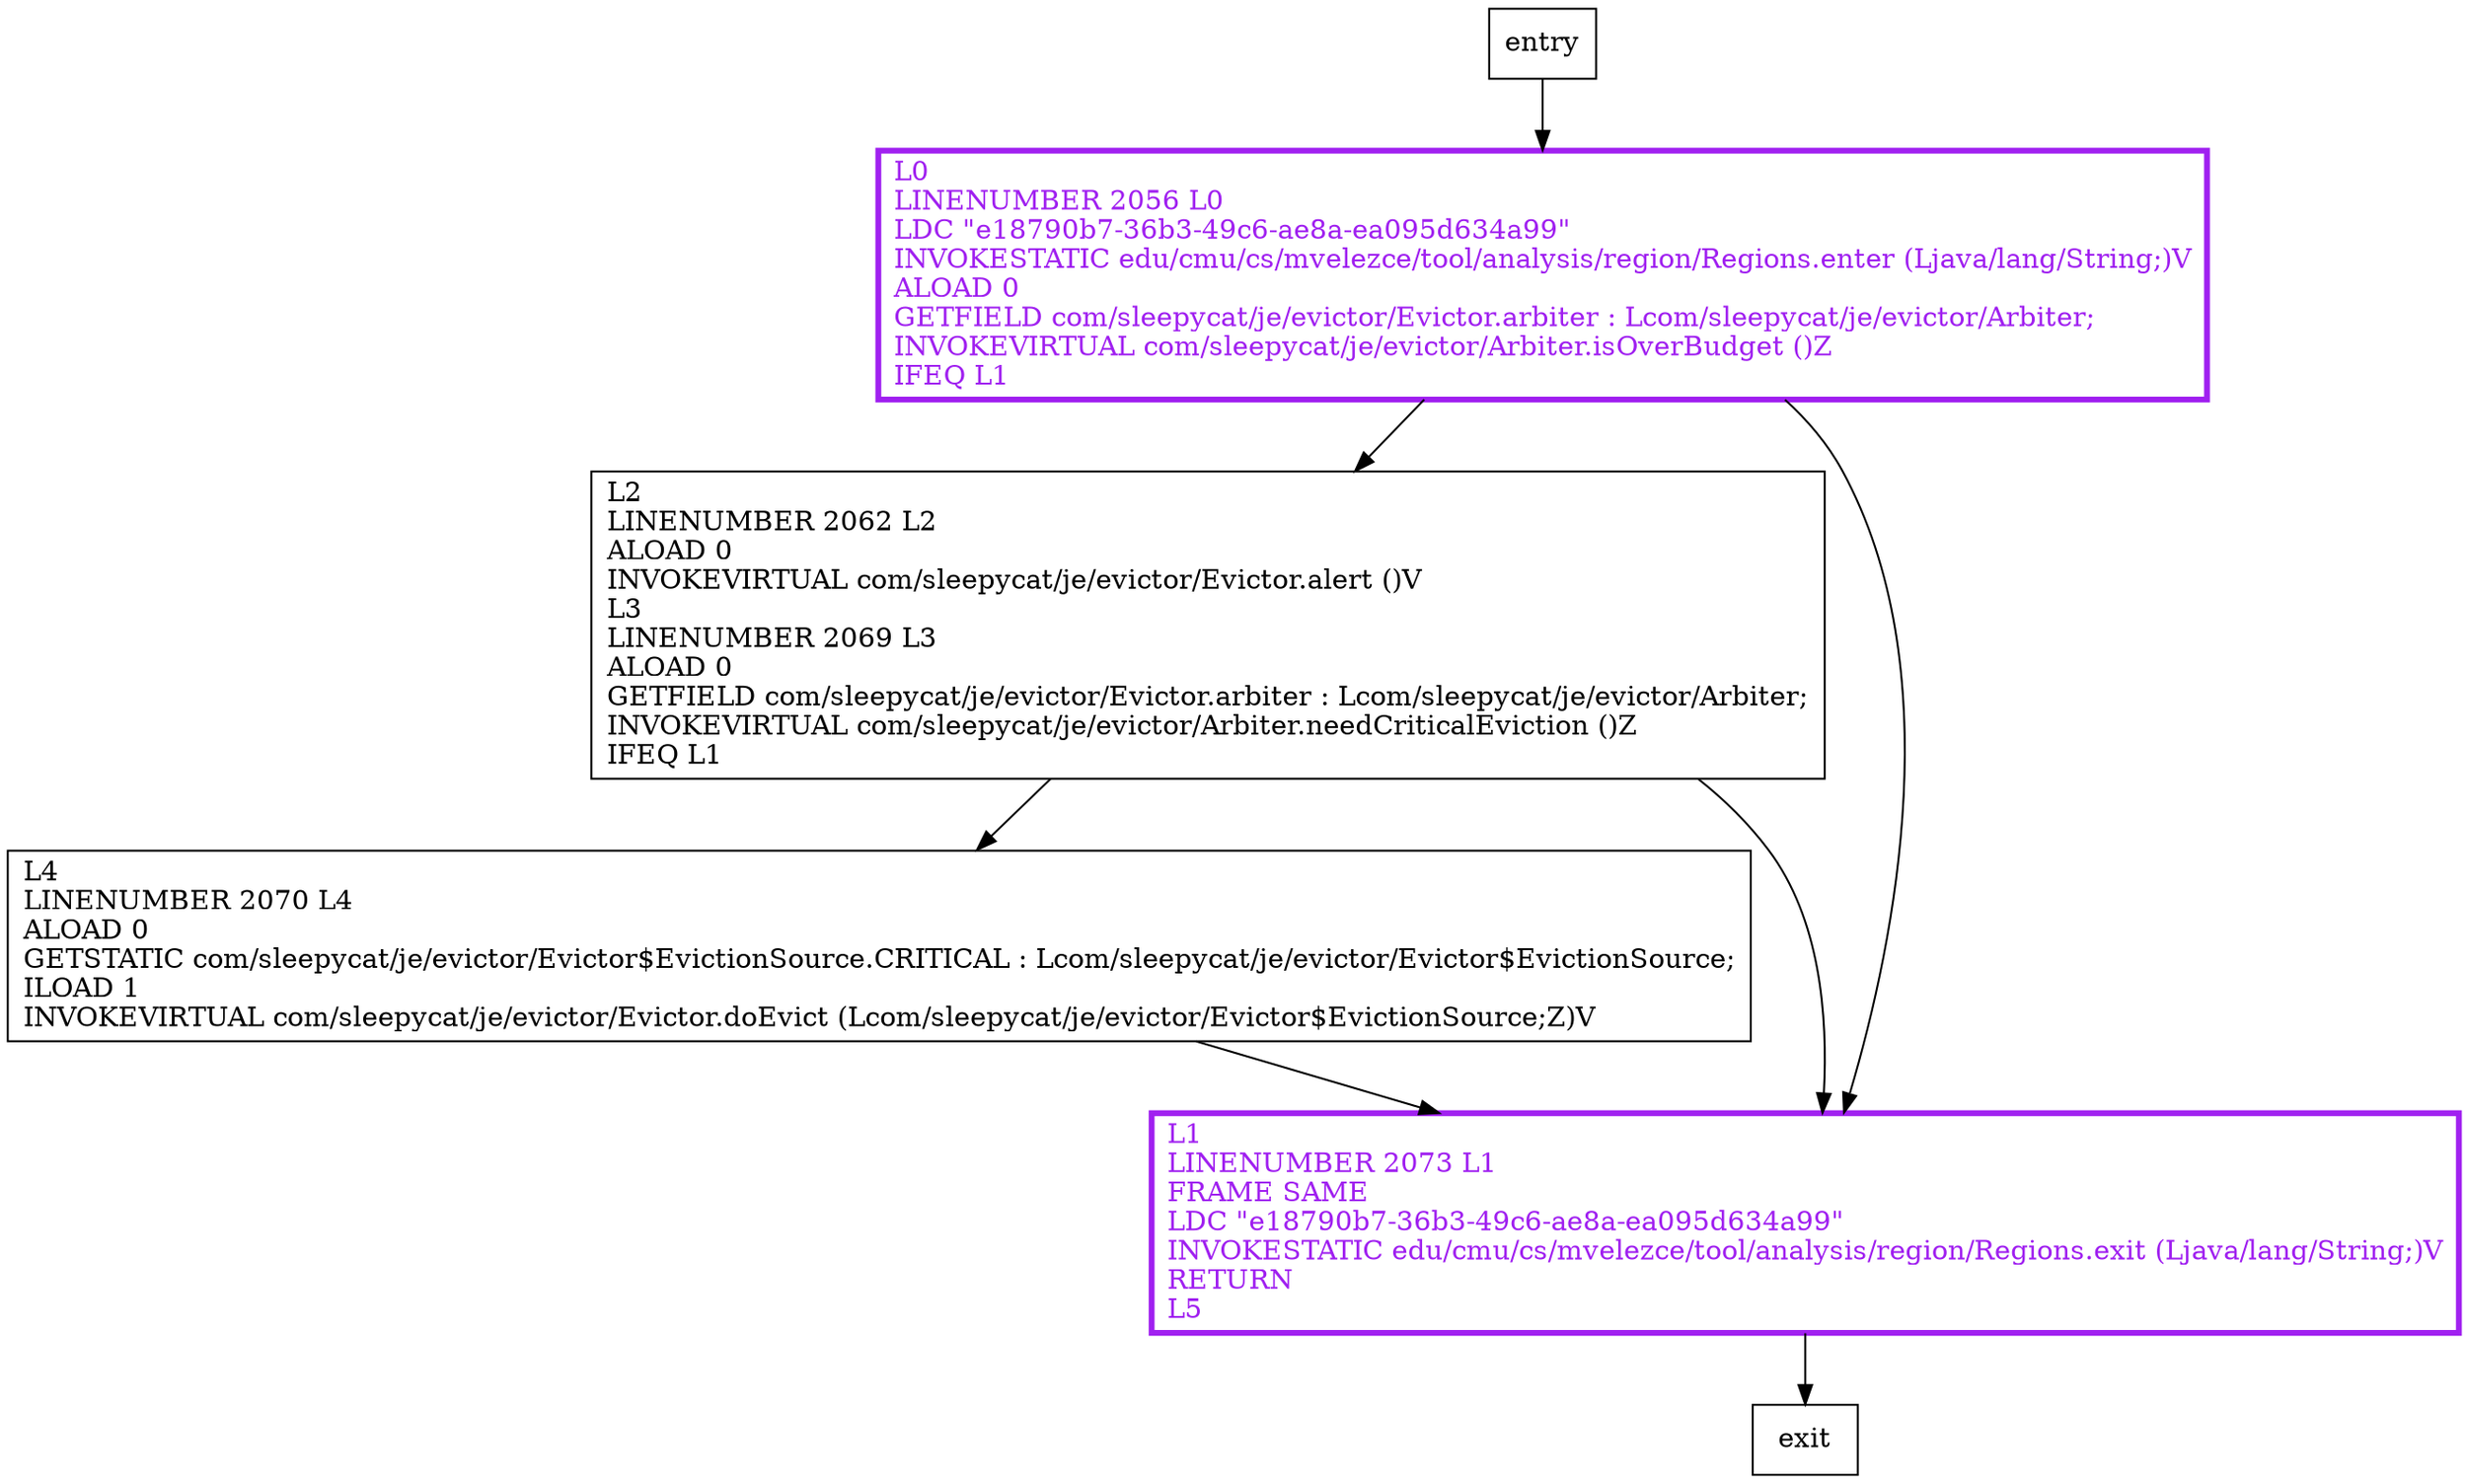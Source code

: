 digraph doCriticalEviction {
node [shape=record];
1085082387 [label="L0\lLINENUMBER 2056 L0\lLDC \"e18790b7-36b3-49c6-ae8a-ea095d634a99\"\lINVOKESTATIC edu/cmu/cs/mvelezce/tool/analysis/region/Regions.enter (Ljava/lang/String;)V\lALOAD 0\lGETFIELD com/sleepycat/je/evictor/Evictor.arbiter : Lcom/sleepycat/je/evictor/Arbiter;\lINVOKEVIRTUAL com/sleepycat/je/evictor/Arbiter.isOverBudget ()Z\lIFEQ L1\l"];
211576725 [label="L4\lLINENUMBER 2070 L4\lALOAD 0\lGETSTATIC com/sleepycat/je/evictor/Evictor$EvictionSource.CRITICAL : Lcom/sleepycat/je/evictor/Evictor$EvictionSource;\lILOAD 1\lINVOKEVIRTUAL com/sleepycat/je/evictor/Evictor.doEvict (Lcom/sleepycat/je/evictor/Evictor$EvictionSource;Z)V\l"];
1552917880 [label="L2\lLINENUMBER 2062 L2\lALOAD 0\lINVOKEVIRTUAL com/sleepycat/je/evictor/Evictor.alert ()V\lL3\lLINENUMBER 2069 L3\lALOAD 0\lGETFIELD com/sleepycat/je/evictor/Evictor.arbiter : Lcom/sleepycat/je/evictor/Arbiter;\lINVOKEVIRTUAL com/sleepycat/je/evictor/Arbiter.needCriticalEviction ()Z\lIFEQ L1\l"];
690447297 [label="L1\lLINENUMBER 2073 L1\lFRAME SAME\lLDC \"e18790b7-36b3-49c6-ae8a-ea095d634a99\"\lINVOKESTATIC edu/cmu/cs/mvelezce/tool/analysis/region/Regions.exit (Ljava/lang/String;)V\lRETURN\lL5\l"];
entry;
exit;
1085082387 -> 1552917880;
1085082387 -> 690447297;
entry -> 1085082387;
211576725 -> 690447297;
1552917880 -> 211576725;
1552917880 -> 690447297;
690447297 -> exit;
1085082387[fontcolor="purple", penwidth=3, color="purple"];
690447297[fontcolor="purple", penwidth=3, color="purple"];
}
